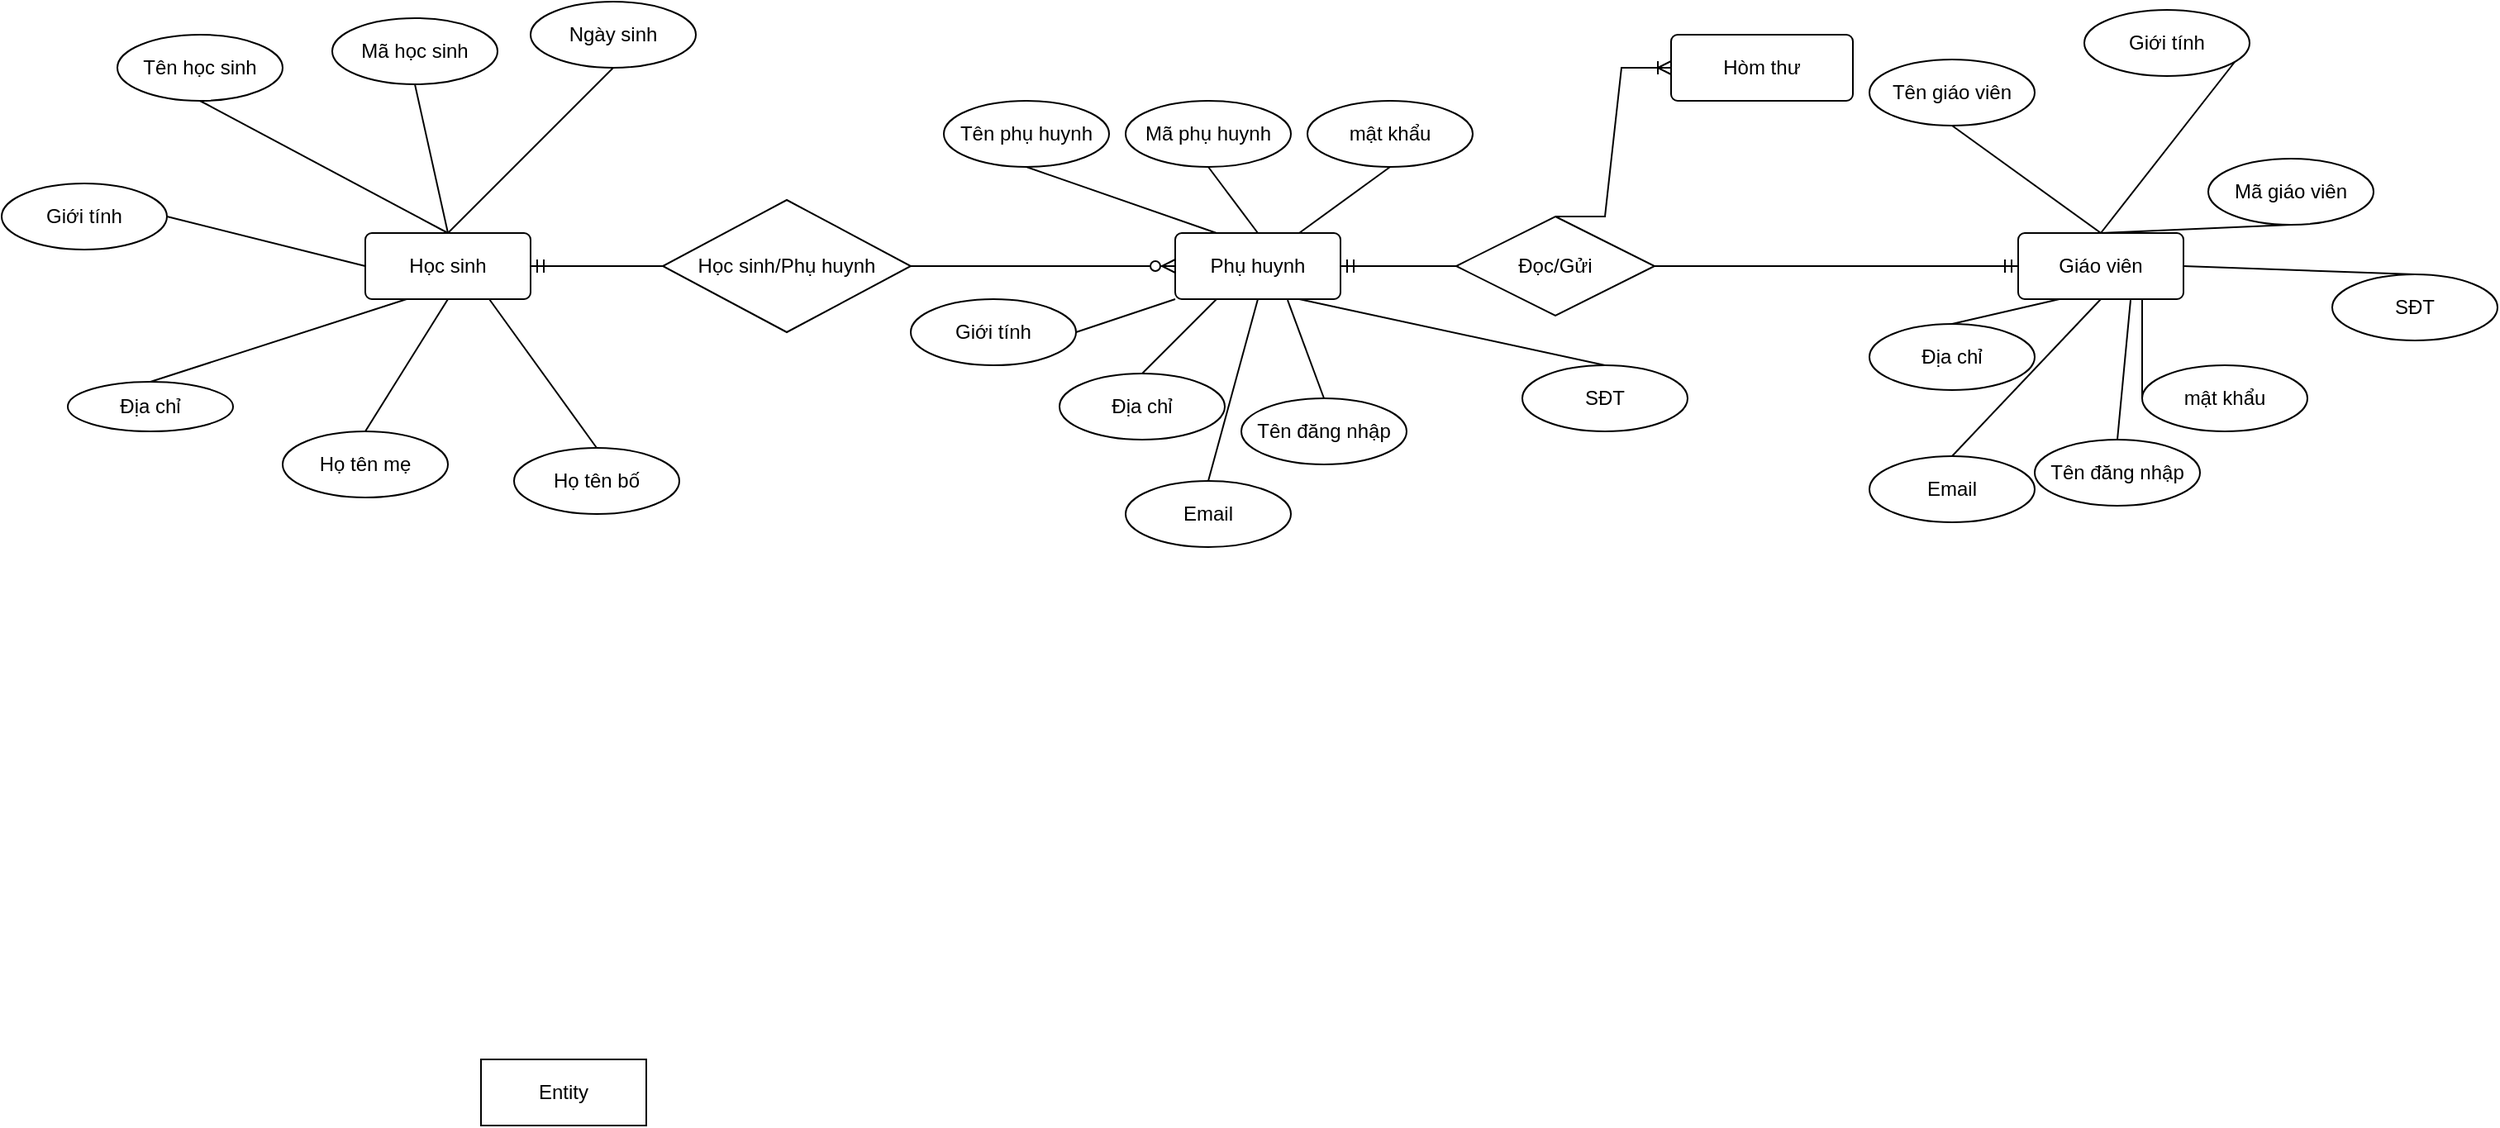<mxfile version="17.4.6" type="github">
  <diagram id="R2lEEEUBdFMjLlhIrx00" name="Page-1">
    <mxGraphModel dx="932" dy="1647" grid="1" gridSize="10" guides="1" tooltips="1" connect="1" arrows="1" fold="1" page="1" pageScale="1" pageWidth="850" pageHeight="1100" math="0" shadow="0" extFonts="Permanent Marker^https://fonts.googleapis.com/css?family=Permanent+Marker">
      <root>
        <mxCell id="0" />
        <mxCell id="1" parent="0" />
        <mxCell id="20rutE6K3T0wXLeSd7et-1" value="Entity" style="whiteSpace=wrap;html=1;align=center;" vertex="1" parent="1">
          <mxGeometry x="320" y="260" width="100" height="40" as="geometry" />
        </mxCell>
        <mxCell id="20rutE6K3T0wXLeSd7et-3" value="Học sinh" style="rounded=1;arcSize=10;whiteSpace=wrap;html=1;align=center;" vertex="1" parent="1">
          <mxGeometry x="250" y="-240" width="100" height="40" as="geometry" />
        </mxCell>
        <mxCell id="20rutE6K3T0wXLeSd7et-4" value="Tên học sinh" style="ellipse;whiteSpace=wrap;html=1;align=center;" vertex="1" parent="1">
          <mxGeometry x="100" y="-360" width="100" height="40" as="geometry" />
        </mxCell>
        <mxCell id="20rutE6K3T0wXLeSd7et-5" value="Ngày sinh" style="ellipse;whiteSpace=wrap;html=1;align=center;" vertex="1" parent="1">
          <mxGeometry x="350" y="-380" width="100" height="40" as="geometry" />
        </mxCell>
        <mxCell id="20rutE6K3T0wXLeSd7et-6" value="Địa chỉ" style="ellipse;whiteSpace=wrap;html=1;align=center;" vertex="1" parent="1">
          <mxGeometry x="70" y="-150" width="100" height="30" as="geometry" />
        </mxCell>
        <mxCell id="20rutE6K3T0wXLeSd7et-7" value="Họ tên bố" style="ellipse;whiteSpace=wrap;html=1;align=center;" vertex="1" parent="1">
          <mxGeometry x="340" y="-110" width="100" height="40" as="geometry" />
        </mxCell>
        <mxCell id="20rutE6K3T0wXLeSd7et-8" value="Họ tên mẹ" style="ellipse;whiteSpace=wrap;html=1;align=center;" vertex="1" parent="1">
          <mxGeometry x="200" y="-120" width="100" height="40" as="geometry" />
        </mxCell>
        <mxCell id="20rutE6K3T0wXLeSd7et-9" value="Giới tính" style="ellipse;whiteSpace=wrap;html=1;align=center;" vertex="1" parent="1">
          <mxGeometry x="30" y="-270" width="100" height="40" as="geometry" />
        </mxCell>
        <mxCell id="20rutE6K3T0wXLeSd7et-10" value="Mã học sinh" style="ellipse;whiteSpace=wrap;html=1;align=center;" vertex="1" parent="1">
          <mxGeometry x="230" y="-370" width="100" height="40" as="geometry" />
        </mxCell>
        <mxCell id="20rutE6K3T0wXLeSd7et-16" value="" style="endArrow=none;html=1;rounded=0;exitX=0.5;exitY=1;exitDx=0;exitDy=0;entryX=0.5;entryY=0;entryDx=0;entryDy=0;" edge="1" parent="1" source="20rutE6K3T0wXLeSd7et-4" target="20rutE6K3T0wXLeSd7et-3">
          <mxGeometry relative="1" as="geometry">
            <mxPoint x="80" y="-230" as="sourcePoint" />
            <mxPoint x="240" y="-230" as="targetPoint" />
          </mxGeometry>
        </mxCell>
        <mxCell id="20rutE6K3T0wXLeSd7et-17" value="" style="endArrow=none;html=1;rounded=0;exitX=0.5;exitY=1;exitDx=0;exitDy=0;entryX=0.5;entryY=0;entryDx=0;entryDy=0;" edge="1" parent="1" source="20rutE6K3T0wXLeSd7et-10" target="20rutE6K3T0wXLeSd7et-3">
          <mxGeometry relative="1" as="geometry">
            <mxPoint x="90" y="-220" as="sourcePoint" />
            <mxPoint x="250" y="-220" as="targetPoint" />
          </mxGeometry>
        </mxCell>
        <mxCell id="20rutE6K3T0wXLeSd7et-18" value="" style="endArrow=none;html=1;rounded=0;entryX=0.5;entryY=1;entryDx=0;entryDy=0;exitX=0.5;exitY=0;exitDx=0;exitDy=0;" edge="1" parent="1" source="20rutE6K3T0wXLeSd7et-3" target="20rutE6K3T0wXLeSd7et-5">
          <mxGeometry relative="1" as="geometry">
            <mxPoint x="100" y="-210" as="sourcePoint" />
            <mxPoint x="260" y="-210" as="targetPoint" />
          </mxGeometry>
        </mxCell>
        <mxCell id="20rutE6K3T0wXLeSd7et-19" value="" style="endArrow=none;html=1;rounded=0;exitX=1;exitY=0.5;exitDx=0;exitDy=0;entryX=0;entryY=0.5;entryDx=0;entryDy=0;" edge="1" parent="1" source="20rutE6K3T0wXLeSd7et-9" target="20rutE6K3T0wXLeSd7et-3">
          <mxGeometry relative="1" as="geometry">
            <mxPoint x="110" y="-200" as="sourcePoint" />
            <mxPoint x="270" y="-200" as="targetPoint" />
          </mxGeometry>
        </mxCell>
        <mxCell id="20rutE6K3T0wXLeSd7et-20" value="" style="endArrow=none;html=1;rounded=0;exitX=0.75;exitY=1;exitDx=0;exitDy=0;entryX=0.5;entryY=0;entryDx=0;entryDy=0;" edge="1" parent="1" source="20rutE6K3T0wXLeSd7et-3" target="20rutE6K3T0wXLeSd7et-7">
          <mxGeometry relative="1" as="geometry">
            <mxPoint x="460" y="-130.5" as="sourcePoint" />
            <mxPoint x="620" y="-130.5" as="targetPoint" />
          </mxGeometry>
        </mxCell>
        <mxCell id="20rutE6K3T0wXLeSd7et-21" value="" style="endArrow=none;html=1;rounded=0;entryX=0.5;entryY=0;entryDx=0;entryDy=0;exitX=0.25;exitY=1;exitDx=0;exitDy=0;" edge="1" parent="1" source="20rutE6K3T0wXLeSd7et-3" target="20rutE6K3T0wXLeSd7et-6">
          <mxGeometry relative="1" as="geometry">
            <mxPoint x="130" y="-180" as="sourcePoint" />
            <mxPoint x="290" y="-180" as="targetPoint" />
          </mxGeometry>
        </mxCell>
        <mxCell id="20rutE6K3T0wXLeSd7et-22" value="" style="endArrow=none;html=1;rounded=0;entryX=0.5;entryY=0;entryDx=0;entryDy=0;exitX=0.5;exitY=1;exitDx=0;exitDy=0;" edge="1" parent="1" source="20rutE6K3T0wXLeSd7et-3" target="20rutE6K3T0wXLeSd7et-8">
          <mxGeometry relative="1" as="geometry">
            <mxPoint x="140" y="-170" as="sourcePoint" />
            <mxPoint x="300" y="-170" as="targetPoint" />
          </mxGeometry>
        </mxCell>
        <mxCell id="20rutE6K3T0wXLeSd7et-23" value="Phụ huynh" style="rounded=1;arcSize=10;whiteSpace=wrap;html=1;align=center;" vertex="1" parent="1">
          <mxGeometry x="740" y="-240" width="100" height="40" as="geometry" />
        </mxCell>
        <mxCell id="20rutE6K3T0wXLeSd7et-24" value="Tên phụ huynh" style="ellipse;whiteSpace=wrap;html=1;align=center;" vertex="1" parent="1">
          <mxGeometry x="600" y="-320" width="100" height="40" as="geometry" />
        </mxCell>
        <mxCell id="20rutE6K3T0wXLeSd7et-26" value="Địa chỉ" style="ellipse;whiteSpace=wrap;html=1;align=center;" vertex="1" parent="1">
          <mxGeometry x="670" y="-155" width="100" height="40" as="geometry" />
        </mxCell>
        <mxCell id="20rutE6K3T0wXLeSd7et-27" value="SĐT" style="ellipse;whiteSpace=wrap;html=1;align=center;" vertex="1" parent="1">
          <mxGeometry x="950" y="-160" width="100" height="40" as="geometry" />
        </mxCell>
        <mxCell id="20rutE6K3T0wXLeSd7et-28" value="Email" style="ellipse;whiteSpace=wrap;html=1;align=center;" vertex="1" parent="1">
          <mxGeometry x="710" y="-90" width="100" height="40" as="geometry" />
        </mxCell>
        <mxCell id="20rutE6K3T0wXLeSd7et-29" value="Mã phụ huynh" style="ellipse;whiteSpace=wrap;html=1;align=center;" vertex="1" parent="1">
          <mxGeometry x="710" y="-320" width="100" height="40" as="geometry" />
        </mxCell>
        <mxCell id="20rutE6K3T0wXLeSd7et-30" value="" style="endArrow=none;html=1;rounded=0;exitX=0.5;exitY=1;exitDx=0;exitDy=0;entryX=0.25;entryY=0;entryDx=0;entryDy=0;" edge="1" parent="1" source="20rutE6K3T0wXLeSd7et-24" target="20rutE6K3T0wXLeSd7et-23">
          <mxGeometry relative="1" as="geometry">
            <mxPoint x="580" y="-290" as="sourcePoint" />
            <mxPoint x="790" y="-240" as="targetPoint" />
          </mxGeometry>
        </mxCell>
        <mxCell id="20rutE6K3T0wXLeSd7et-31" value="" style="endArrow=none;html=1;rounded=0;exitX=0.5;exitY=1;exitDx=0;exitDy=0;entryX=0.5;entryY=0;entryDx=0;entryDy=0;" edge="1" parent="1" source="20rutE6K3T0wXLeSd7et-29" target="20rutE6K3T0wXLeSd7et-23">
          <mxGeometry relative="1" as="geometry">
            <mxPoint x="590" y="-280" as="sourcePoint" />
            <mxPoint x="750" y="-280" as="targetPoint" />
          </mxGeometry>
        </mxCell>
        <mxCell id="20rutE6K3T0wXLeSd7et-33" value="" style="endArrow=none;html=1;rounded=0;exitX=1;exitY=0.5;exitDx=0;exitDy=0;entryX=0;entryY=1;entryDx=0;entryDy=0;" edge="1" parent="1" target="20rutE6K3T0wXLeSd7et-23" source="20rutE6K3T0wXLeSd7et-37">
          <mxGeometry relative="1" as="geometry">
            <mxPoint x="660" y="-220" as="sourcePoint" />
            <mxPoint x="770" y="-260" as="targetPoint" />
          </mxGeometry>
        </mxCell>
        <mxCell id="20rutE6K3T0wXLeSd7et-34" value="" style="endArrow=none;html=1;rounded=0;exitX=0.75;exitY=1;exitDx=0;exitDy=0;entryX=0.5;entryY=0;entryDx=0;entryDy=0;" edge="1" parent="1" source="20rutE6K3T0wXLeSd7et-23" target="20rutE6K3T0wXLeSd7et-27">
          <mxGeometry relative="1" as="geometry">
            <mxPoint x="960" y="-190.5" as="sourcePoint" />
            <mxPoint x="1120" y="-190.5" as="targetPoint" />
          </mxGeometry>
        </mxCell>
        <mxCell id="20rutE6K3T0wXLeSd7et-35" value="" style="endArrow=none;html=1;rounded=0;entryX=0.5;entryY=0;entryDx=0;entryDy=0;exitX=0.25;exitY=1;exitDx=0;exitDy=0;" edge="1" parent="1" source="20rutE6K3T0wXLeSd7et-23" target="20rutE6K3T0wXLeSd7et-26">
          <mxGeometry relative="1" as="geometry">
            <mxPoint x="630" y="-240" as="sourcePoint" />
            <mxPoint x="790" y="-240" as="targetPoint" />
          </mxGeometry>
        </mxCell>
        <mxCell id="20rutE6K3T0wXLeSd7et-36" value="" style="endArrow=none;html=1;rounded=0;entryX=0.5;entryY=0;entryDx=0;entryDy=0;exitX=0.5;exitY=1;exitDx=0;exitDy=0;" edge="1" parent="1" source="20rutE6K3T0wXLeSd7et-23" target="20rutE6K3T0wXLeSd7et-28">
          <mxGeometry relative="1" as="geometry">
            <mxPoint x="640" y="-230" as="sourcePoint" />
            <mxPoint x="800" y="-230" as="targetPoint" />
          </mxGeometry>
        </mxCell>
        <mxCell id="20rutE6K3T0wXLeSd7et-37" value="Giới tính" style="ellipse;whiteSpace=wrap;html=1;align=center;" vertex="1" parent="1">
          <mxGeometry x="580" y="-200" width="100" height="40" as="geometry" />
        </mxCell>
        <mxCell id="20rutE6K3T0wXLeSd7et-53" value="Tên đăng nhập" style="ellipse;whiteSpace=wrap;html=1;align=center;" vertex="1" parent="1">
          <mxGeometry x="780" y="-140" width="100" height="40" as="geometry" />
        </mxCell>
        <mxCell id="20rutE6K3T0wXLeSd7et-54" value="mật khẩu" style="ellipse;whiteSpace=wrap;html=1;align=center;" vertex="1" parent="1">
          <mxGeometry x="820" y="-320" width="100" height="40" as="geometry" />
        </mxCell>
        <mxCell id="20rutE6K3T0wXLeSd7et-55" value="" style="endArrow=none;html=1;rounded=0;exitX=0.75;exitY=0;exitDx=0;exitDy=0;entryX=0.5;entryY=1;entryDx=0;entryDy=0;" edge="1" parent="1" source="20rutE6K3T0wXLeSd7et-23" target="20rutE6K3T0wXLeSd7et-54">
          <mxGeometry relative="1" as="geometry">
            <mxPoint x="720" y="20" as="sourcePoint" />
            <mxPoint x="880" y="20" as="targetPoint" />
          </mxGeometry>
        </mxCell>
        <mxCell id="20rutE6K3T0wXLeSd7et-56" value="" style="endArrow=none;html=1;rounded=0;exitX=0.68;exitY=1.015;exitDx=0;exitDy=0;exitPerimeter=0;entryX=0.5;entryY=0;entryDx=0;entryDy=0;" edge="1" parent="1" source="20rutE6K3T0wXLeSd7et-23" target="20rutE6K3T0wXLeSd7et-53">
          <mxGeometry relative="1" as="geometry">
            <mxPoint x="730" y="30" as="sourcePoint" />
            <mxPoint x="890" y="30" as="targetPoint" />
          </mxGeometry>
        </mxCell>
        <mxCell id="20rutE6K3T0wXLeSd7et-57" value="Giáo viên" style="rounded=1;arcSize=10;whiteSpace=wrap;html=1;align=center;" vertex="1" parent="1">
          <mxGeometry x="1250" y="-240" width="100" height="40" as="geometry" />
        </mxCell>
        <mxCell id="20rutE6K3T0wXLeSd7et-58" value="Tên giáo viên" style="ellipse;whiteSpace=wrap;html=1;align=center;" vertex="1" parent="1">
          <mxGeometry x="1160" y="-345" width="100" height="40" as="geometry" />
        </mxCell>
        <mxCell id="20rutE6K3T0wXLeSd7et-60" value="Địa chỉ" style="ellipse;whiteSpace=wrap;html=1;align=center;" vertex="1" parent="1">
          <mxGeometry x="1160" y="-185" width="100" height="40" as="geometry" />
        </mxCell>
        <mxCell id="20rutE6K3T0wXLeSd7et-61" value="SĐT" style="ellipse;whiteSpace=wrap;html=1;align=center;" vertex="1" parent="1">
          <mxGeometry x="1440" y="-215" width="100" height="40" as="geometry" />
        </mxCell>
        <mxCell id="20rutE6K3T0wXLeSd7et-62" value="Email" style="ellipse;whiteSpace=wrap;html=1;align=center;" vertex="1" parent="1">
          <mxGeometry x="1160" y="-105" width="100" height="40" as="geometry" />
        </mxCell>
        <mxCell id="20rutE6K3T0wXLeSd7et-63" value="Mã giáo viên" style="ellipse;whiteSpace=wrap;html=1;align=center;" vertex="1" parent="1">
          <mxGeometry x="1365" y="-285" width="100" height="40" as="geometry" />
        </mxCell>
        <mxCell id="20rutE6K3T0wXLeSd7et-64" value="" style="endArrow=none;html=1;rounded=0;exitX=0.5;exitY=1;exitDx=0;exitDy=0;entryX=0.5;entryY=0;entryDx=0;entryDy=0;" edge="1" parent="1" source="20rutE6K3T0wXLeSd7et-58" target="20rutE6K3T0wXLeSd7et-57">
          <mxGeometry relative="1" as="geometry">
            <mxPoint x="1085" y="-195" as="sourcePoint" />
            <mxPoint x="1245" y="-195" as="targetPoint" />
          </mxGeometry>
        </mxCell>
        <mxCell id="20rutE6K3T0wXLeSd7et-65" value="" style="endArrow=none;html=1;rounded=0;exitX=0.5;exitY=1;exitDx=0;exitDy=0;entryX=0.5;entryY=0;entryDx=0;entryDy=0;" edge="1" parent="1" source="20rutE6K3T0wXLeSd7et-63" target="20rutE6K3T0wXLeSd7et-57">
          <mxGeometry relative="1" as="geometry">
            <mxPoint x="1095" y="-185" as="sourcePoint" />
            <mxPoint x="1255" y="-185" as="targetPoint" />
          </mxGeometry>
        </mxCell>
        <mxCell id="20rutE6K3T0wXLeSd7et-67" value="" style="endArrow=none;html=1;rounded=0;exitX=1;exitY=0.5;exitDx=0;exitDy=0;entryX=0.5;entryY=0;entryDx=0;entryDy=0;" edge="1" parent="1" source="20rutE6K3T0wXLeSd7et-71" target="20rutE6K3T0wXLeSd7et-57">
          <mxGeometry relative="1" as="geometry">
            <mxPoint x="1165" y="-125" as="sourcePoint" />
            <mxPoint x="1275" y="-165" as="targetPoint" />
          </mxGeometry>
        </mxCell>
        <mxCell id="20rutE6K3T0wXLeSd7et-68" value="" style="endArrow=none;html=1;rounded=0;exitX=1;exitY=0.5;exitDx=0;exitDy=0;entryX=0.5;entryY=0;entryDx=0;entryDy=0;" edge="1" parent="1" source="20rutE6K3T0wXLeSd7et-57" target="20rutE6K3T0wXLeSd7et-61">
          <mxGeometry relative="1" as="geometry">
            <mxPoint x="1465" y="-95.5" as="sourcePoint" />
            <mxPoint x="1625" y="-95.5" as="targetPoint" />
          </mxGeometry>
        </mxCell>
        <mxCell id="20rutE6K3T0wXLeSd7et-69" value="" style="endArrow=none;html=1;rounded=0;entryX=0.5;entryY=0;entryDx=0;entryDy=0;exitX=0.25;exitY=1;exitDx=0;exitDy=0;" edge="1" parent="1" source="20rutE6K3T0wXLeSd7et-57" target="20rutE6K3T0wXLeSd7et-60">
          <mxGeometry relative="1" as="geometry">
            <mxPoint x="1135" y="-145" as="sourcePoint" />
            <mxPoint x="1295" y="-145" as="targetPoint" />
          </mxGeometry>
        </mxCell>
        <mxCell id="20rutE6K3T0wXLeSd7et-70" value="" style="endArrow=none;html=1;rounded=0;entryX=0.5;entryY=0;entryDx=0;entryDy=0;exitX=0.5;exitY=1;exitDx=0;exitDy=0;" edge="1" parent="1" source="20rutE6K3T0wXLeSd7et-57" target="20rutE6K3T0wXLeSd7et-62">
          <mxGeometry relative="1" as="geometry">
            <mxPoint x="1145" y="-135" as="sourcePoint" />
            <mxPoint x="1305" y="-135" as="targetPoint" />
          </mxGeometry>
        </mxCell>
        <mxCell id="20rutE6K3T0wXLeSd7et-71" value="Giới tính" style="ellipse;whiteSpace=wrap;html=1;align=center;" vertex="1" parent="1">
          <mxGeometry x="1290" y="-375" width="100" height="40" as="geometry" />
        </mxCell>
        <mxCell id="20rutE6K3T0wXLeSd7et-72" value="Tên đăng nhập" style="ellipse;whiteSpace=wrap;html=1;align=center;" vertex="1" parent="1">
          <mxGeometry x="1260" y="-115" width="100" height="40" as="geometry" />
        </mxCell>
        <mxCell id="20rutE6K3T0wXLeSd7et-73" value="mật khẩu" style="ellipse;whiteSpace=wrap;html=1;align=center;" vertex="1" parent="1">
          <mxGeometry x="1325" y="-160" width="100" height="40" as="geometry" />
        </mxCell>
        <mxCell id="20rutE6K3T0wXLeSd7et-74" value="" style="endArrow=none;html=1;rounded=0;exitX=0.75;exitY=1;exitDx=0;exitDy=0;entryX=0;entryY=0.5;entryDx=0;entryDy=0;" edge="1" parent="1" source="20rutE6K3T0wXLeSd7et-57" target="20rutE6K3T0wXLeSd7et-73">
          <mxGeometry relative="1" as="geometry">
            <mxPoint x="1225" y="115" as="sourcePoint" />
            <mxPoint x="1385" y="115" as="targetPoint" />
          </mxGeometry>
        </mxCell>
        <mxCell id="20rutE6K3T0wXLeSd7et-75" value="" style="endArrow=none;html=1;rounded=0;exitX=0.68;exitY=1.015;exitDx=0;exitDy=0;exitPerimeter=0;entryX=0.5;entryY=0;entryDx=0;entryDy=0;" edge="1" parent="1" source="20rutE6K3T0wXLeSd7et-57" target="20rutE6K3T0wXLeSd7et-72">
          <mxGeometry relative="1" as="geometry">
            <mxPoint x="1235" y="125" as="sourcePoint" />
            <mxPoint x="1395" y="125" as="targetPoint" />
          </mxGeometry>
        </mxCell>
        <mxCell id="20rutE6K3T0wXLeSd7et-76" value="Học sinh/Phụ huynh" style="shape=rhombus;perimeter=rhombusPerimeter;whiteSpace=wrap;html=1;align=center;" vertex="1" parent="1">
          <mxGeometry x="430" y="-260" width="150" height="80" as="geometry" />
        </mxCell>
        <mxCell id="20rutE6K3T0wXLeSd7et-77" value="" style="edgeStyle=entityRelationEdgeStyle;fontSize=12;html=1;endArrow=ERmandOne;rounded=0;entryX=1;entryY=0.5;entryDx=0;entryDy=0;exitX=0;exitY=0.5;exitDx=0;exitDy=0;" edge="1" parent="1" source="20rutE6K3T0wXLeSd7et-76" target="20rutE6K3T0wXLeSd7et-3">
          <mxGeometry width="100" height="100" relative="1" as="geometry">
            <mxPoint x="450" y="40" as="sourcePoint" />
            <mxPoint x="550" y="-60" as="targetPoint" />
          </mxGeometry>
        </mxCell>
        <mxCell id="20rutE6K3T0wXLeSd7et-78" value="" style="edgeStyle=entityRelationEdgeStyle;fontSize=12;html=1;endArrow=ERzeroToMany;endFill=1;rounded=0;exitX=1;exitY=0.5;exitDx=0;exitDy=0;entryX=0;entryY=0.5;entryDx=0;entryDy=0;" edge="1" parent="1" source="20rutE6K3T0wXLeSd7et-76" target="20rutE6K3T0wXLeSd7et-23">
          <mxGeometry width="100" height="100" relative="1" as="geometry">
            <mxPoint x="530" y="-210" as="sourcePoint" />
            <mxPoint x="740" y="-270" as="targetPoint" />
          </mxGeometry>
        </mxCell>
        <mxCell id="20rutE6K3T0wXLeSd7et-79" value="Hòm thư" style="rounded=1;arcSize=10;whiteSpace=wrap;html=1;align=center;" vertex="1" parent="1">
          <mxGeometry x="1040" y="-360" width="110" height="40" as="geometry" />
        </mxCell>
        <mxCell id="20rutE6K3T0wXLeSd7et-80" value="Đọc/Gửi" style="shape=rhombus;perimeter=rhombusPerimeter;whiteSpace=wrap;html=1;align=center;" vertex="1" parent="1">
          <mxGeometry x="910" y="-250" width="120" height="60" as="geometry" />
        </mxCell>
        <mxCell id="20rutE6K3T0wXLeSd7et-87" value="" style="edgeStyle=entityRelationEdgeStyle;fontSize=12;html=1;endArrow=ERmandOne;rounded=0;exitX=0;exitY=0.5;exitDx=0;exitDy=0;entryX=1;entryY=0.5;entryDx=0;entryDy=0;" edge="1" parent="1" source="20rutE6K3T0wXLeSd7et-80" target="20rutE6K3T0wXLeSd7et-23">
          <mxGeometry width="100" height="100" relative="1" as="geometry">
            <mxPoint x="790" y="-140" as="sourcePoint" />
            <mxPoint x="900" y="-240" as="targetPoint" />
          </mxGeometry>
        </mxCell>
        <mxCell id="20rutE6K3T0wXLeSd7et-89" value="" style="edgeStyle=entityRelationEdgeStyle;fontSize=12;html=1;endArrow=ERoneToMany;rounded=0;exitX=0.5;exitY=0;exitDx=0;exitDy=0;entryX=0;entryY=0.5;entryDx=0;entryDy=0;" edge="1" parent="1" source="20rutE6K3T0wXLeSd7et-80" target="20rutE6K3T0wXLeSd7et-79">
          <mxGeometry width="100" height="100" relative="1" as="geometry">
            <mxPoint x="980" y="-250" as="sourcePoint" />
            <mxPoint x="1080" y="-350" as="targetPoint" />
          </mxGeometry>
        </mxCell>
        <mxCell id="20rutE6K3T0wXLeSd7et-90" value="" style="edgeStyle=entityRelationEdgeStyle;fontSize=12;html=1;endArrow=ERmandOne;rounded=0;entryX=0;entryY=0.5;entryDx=0;entryDy=0;exitX=1;exitY=0.5;exitDx=0;exitDy=0;" edge="1" parent="1" source="20rutE6K3T0wXLeSd7et-80" target="20rutE6K3T0wXLeSd7et-57">
          <mxGeometry width="100" height="100" relative="1" as="geometry">
            <mxPoint x="1140" y="-30" as="sourcePoint" />
            <mxPoint x="1240" y="-130" as="targetPoint" />
          </mxGeometry>
        </mxCell>
      </root>
    </mxGraphModel>
  </diagram>
</mxfile>
